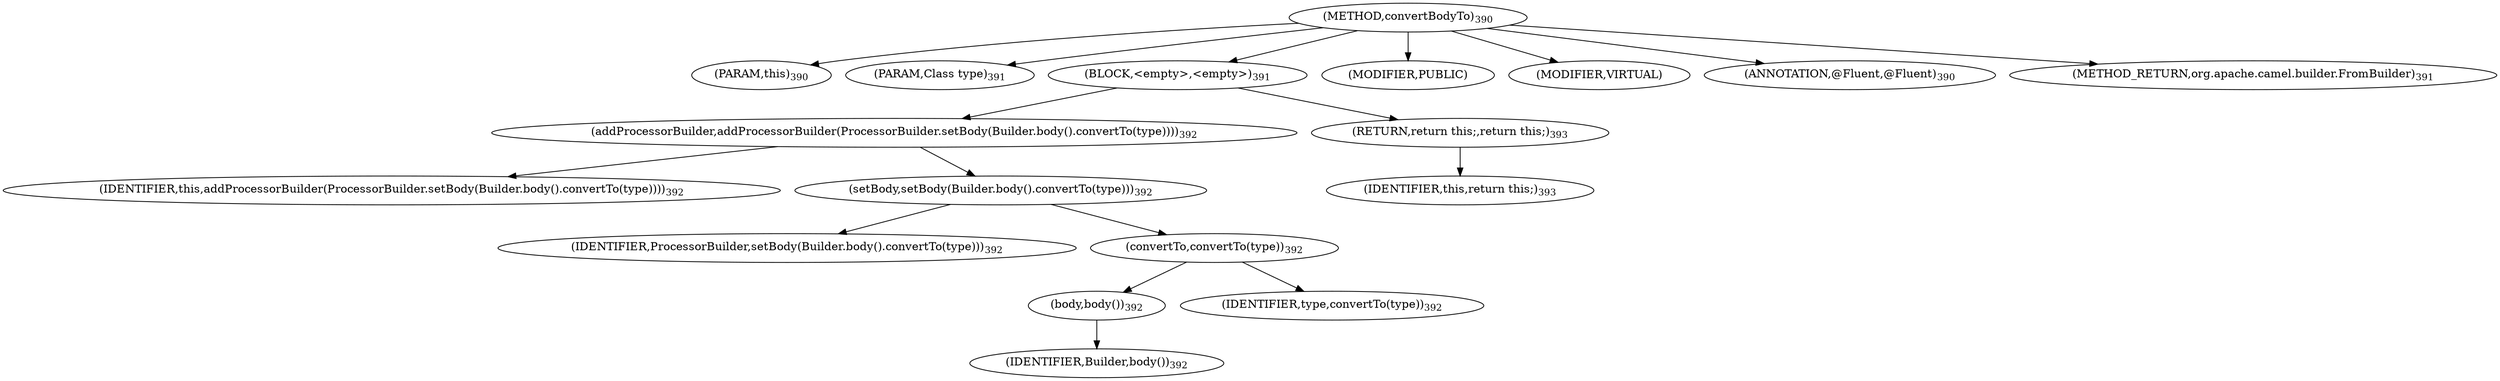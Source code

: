 digraph "convertBodyTo" {  
"814" [label = <(METHOD,convertBodyTo)<SUB>390</SUB>> ]
"120" [label = <(PARAM,this)<SUB>390</SUB>> ]
"815" [label = <(PARAM,Class type)<SUB>391</SUB>> ]
"816" [label = <(BLOCK,&lt;empty&gt;,&lt;empty&gt;)<SUB>391</SUB>> ]
"817" [label = <(addProcessorBuilder,addProcessorBuilder(ProcessorBuilder.setBody(Builder.body().convertTo(type))))<SUB>392</SUB>> ]
"119" [label = <(IDENTIFIER,this,addProcessorBuilder(ProcessorBuilder.setBody(Builder.body().convertTo(type))))<SUB>392</SUB>> ]
"818" [label = <(setBody,setBody(Builder.body().convertTo(type)))<SUB>392</SUB>> ]
"819" [label = <(IDENTIFIER,ProcessorBuilder,setBody(Builder.body().convertTo(type)))<SUB>392</SUB>> ]
"820" [label = <(convertTo,convertTo(type))<SUB>392</SUB>> ]
"821" [label = <(body,body())<SUB>392</SUB>> ]
"822" [label = <(IDENTIFIER,Builder,body())<SUB>392</SUB>> ]
"823" [label = <(IDENTIFIER,type,convertTo(type))<SUB>392</SUB>> ]
"824" [label = <(RETURN,return this;,return this;)<SUB>393</SUB>> ]
"121" [label = <(IDENTIFIER,this,return this;)<SUB>393</SUB>> ]
"825" [label = <(MODIFIER,PUBLIC)> ]
"826" [label = <(MODIFIER,VIRTUAL)> ]
"827" [label = <(ANNOTATION,@Fluent,@Fluent)<SUB>390</SUB>> ]
"828" [label = <(METHOD_RETURN,org.apache.camel.builder.FromBuilder)<SUB>391</SUB>> ]
  "814" -> "120" 
  "814" -> "815" 
  "814" -> "816" 
  "814" -> "825" 
  "814" -> "826" 
  "814" -> "827" 
  "814" -> "828" 
  "816" -> "817" 
  "816" -> "824" 
  "817" -> "119" 
  "817" -> "818" 
  "818" -> "819" 
  "818" -> "820" 
  "820" -> "821" 
  "820" -> "823" 
  "821" -> "822" 
  "824" -> "121" 
}

